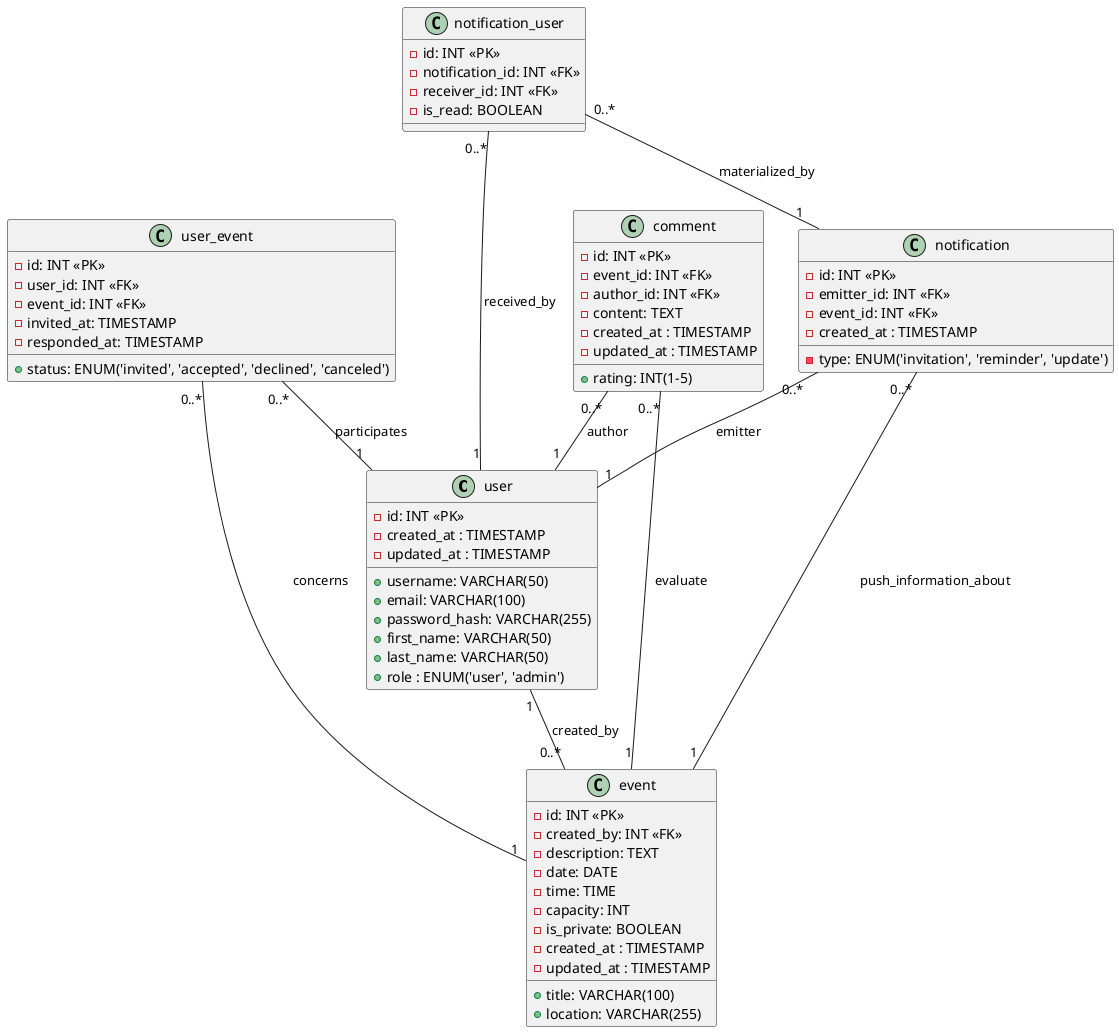 @startuml

class user {
    - id: INT <<PK>>
    - created_at : TIMESTAMP
    - updated_at : TIMESTAMP
    + username: VARCHAR(50)
    + email: VARCHAR(100)
    + password_hash: VARCHAR(255)
    + first_name: VARCHAR(50)
    + last_name: VARCHAR(50)
    + role : ENUM('user', 'admin')
}

class event {
    - id: INT <<PK>>
    - created_by: INT <<FK>>
    - description: TEXT
    - date: DATE
    - time: TIME
    - capacity: INT
    - is_private: BOOLEAN
    - created_at : TIMESTAMP
    - updated_at : TIMESTAMP
    + title: VARCHAR(100)
    + location: VARCHAR(255)
}

class user_event {
    - id: INT <<PK>>
    - user_id: INT <<FK>>
    - event_id: INT <<FK>>
    - invited_at: TIMESTAMP
    - responded_at: TIMESTAMP
    + status: ENUM('invited', 'accepted', 'declined', 'canceled')
}

class notification {
    - id: INT <<PK>>
    - emitter_id: INT <<FK>>
    - event_id: INT <<FK>>
    - created_at : TIMESTAMP
    - type: ENUM('invitation', 'reminder', 'update')
}

class notification_user {
    - id: INT <<PK>>
    - notification_id: INT <<FK>>
    - receiver_id: INT <<FK>>
    - is_read: BOOLEAN
}

class comment {
    - id: INT <<PK>>
    - event_id: INT <<FK>>
    - author_id: INT <<FK>>
    - content: TEXT
    - created_at : TIMESTAMP
    - updated_at : TIMESTAMP
    + rating: INT(1-5)
}

user "1" -- "0..*" event : created_by
comment "0..*" -- "1" event : evaluate
comment "0..*" -- "1" user : author
notification "0..*" -- "1" user : emitter
notification "0..*" -- "1" event : push_information_about
notification_user "0..*" -- "1" notification : materialized_by
notification_user "0..*" -- "1" user : received_by
user_event "0..*" -- "1" user : participates
user_event "0..*" -- "1" event : concerns

@enduml
